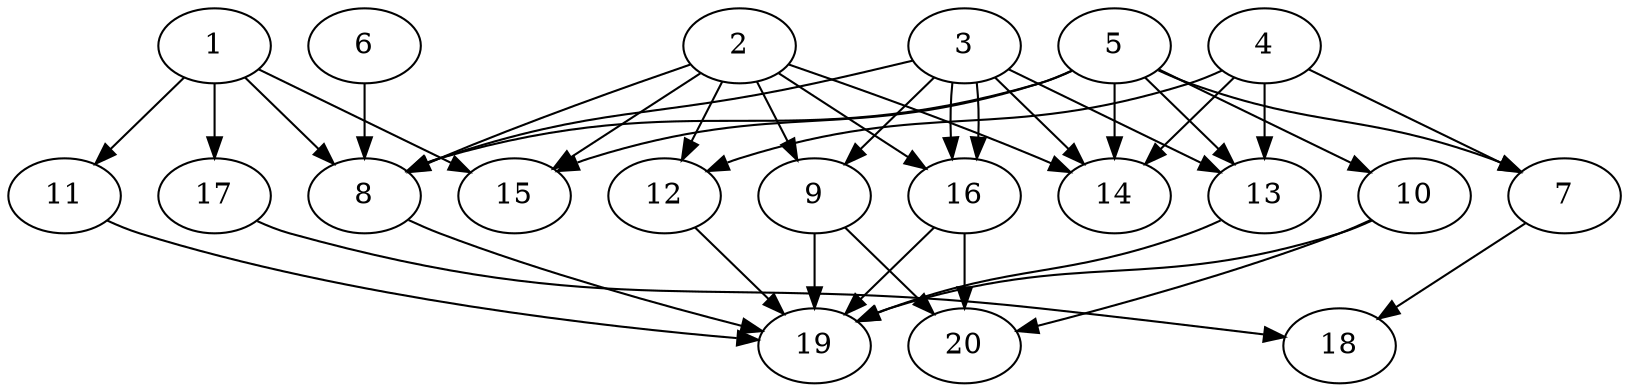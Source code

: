// DAG automatically generated by daggen at Tue Jul 23 14:29:40 2019
// ./daggen --dot -n 20 --ccr 0.5 --fat 0.7 --regular 0.5 --density 0.7 --mindata 5242880 --maxdata 52428800 
digraph G {
  1 [size="99760128", alpha="0.10", expect_size="49880064"] 
  1 -> 8 [size ="49880064"]
  1 -> 11 [size ="49880064"]
  1 -> 15 [size ="49880064"]
  1 -> 17 [size ="49880064"]
  2 [size="43808768", alpha="0.13", expect_size="21904384"] 
  2 -> 8 [size ="21904384"]
  2 -> 9 [size ="21904384"]
  2 -> 12 [size ="21904384"]
  2 -> 14 [size ="21904384"]
  2 -> 15 [size ="21904384"]
  2 -> 16 [size ="21904384"]
  3 [size="83238912", alpha="0.10", expect_size="41619456"] 
  3 -> 8 [size ="41619456"]
  3 -> 9 [size ="41619456"]
  3 -> 13 [size ="41619456"]
  3 -> 14 [size ="41619456"]
  3 -> 16 [size ="41619456"]
  3 -> 16 [size ="41619456"]
  4 [size="57884672", alpha="0.00", expect_size="28942336"] 
  4 -> 7 [size ="28942336"]
  4 -> 12 [size ="28942336"]
  4 -> 13 [size ="28942336"]
  4 -> 14 [size ="28942336"]
  5 [size="39045120", alpha="0.18", expect_size="19522560"] 
  5 -> 7 [size ="19522560"]
  5 -> 8 [size ="19522560"]
  5 -> 10 [size ="19522560"]
  5 -> 13 [size ="19522560"]
  5 -> 14 [size ="19522560"]
  5 -> 15 [size ="19522560"]
  6 [size="23939072", alpha="0.20", expect_size="11969536"] 
  6 -> 8 [size ="11969536"]
  7 [size="54009856", alpha="0.10", expect_size="27004928"] 
  7 -> 18 [size ="27004928"]
  8 [size="13420544", alpha="0.15", expect_size="6710272"] 
  8 -> 19 [size ="6710272"]
  9 [size="38602752", alpha="0.08", expect_size="19301376"] 
  9 -> 19 [size ="19301376"]
  9 -> 20 [size ="19301376"]
  10 [size="82458624", alpha="0.08", expect_size="41229312"] 
  10 -> 19 [size ="41229312"]
  10 -> 20 [size ="41229312"]
  11 [size="13473792", alpha="0.00", expect_size="6736896"] 
  11 -> 19 [size ="6736896"]
  12 [size="59338752", alpha="0.09", expect_size="29669376"] 
  12 -> 19 [size ="29669376"]
  13 [size="24643584", alpha="0.05", expect_size="12321792"] 
  13 -> 19 [size ="12321792"]
  14 [size="69863424", alpha="0.08", expect_size="34931712"] 
  15 [size="71561216", alpha="0.06", expect_size="35780608"] 
  16 [size="63164416", alpha="0.03", expect_size="31582208"] 
  16 -> 19 [size ="31582208"]
  16 -> 20 [size ="31582208"]
  17 [size="62640128", alpha="0.04", expect_size="31320064"] 
  17 -> 18 [size ="31320064"]
  18 [size="16084992", alpha="0.20", expect_size="8042496"] 
  19 [size="85796864", alpha="0.07", expect_size="42898432"] 
  20 [size="30498816", alpha="0.01", expect_size="15249408"] 
}
